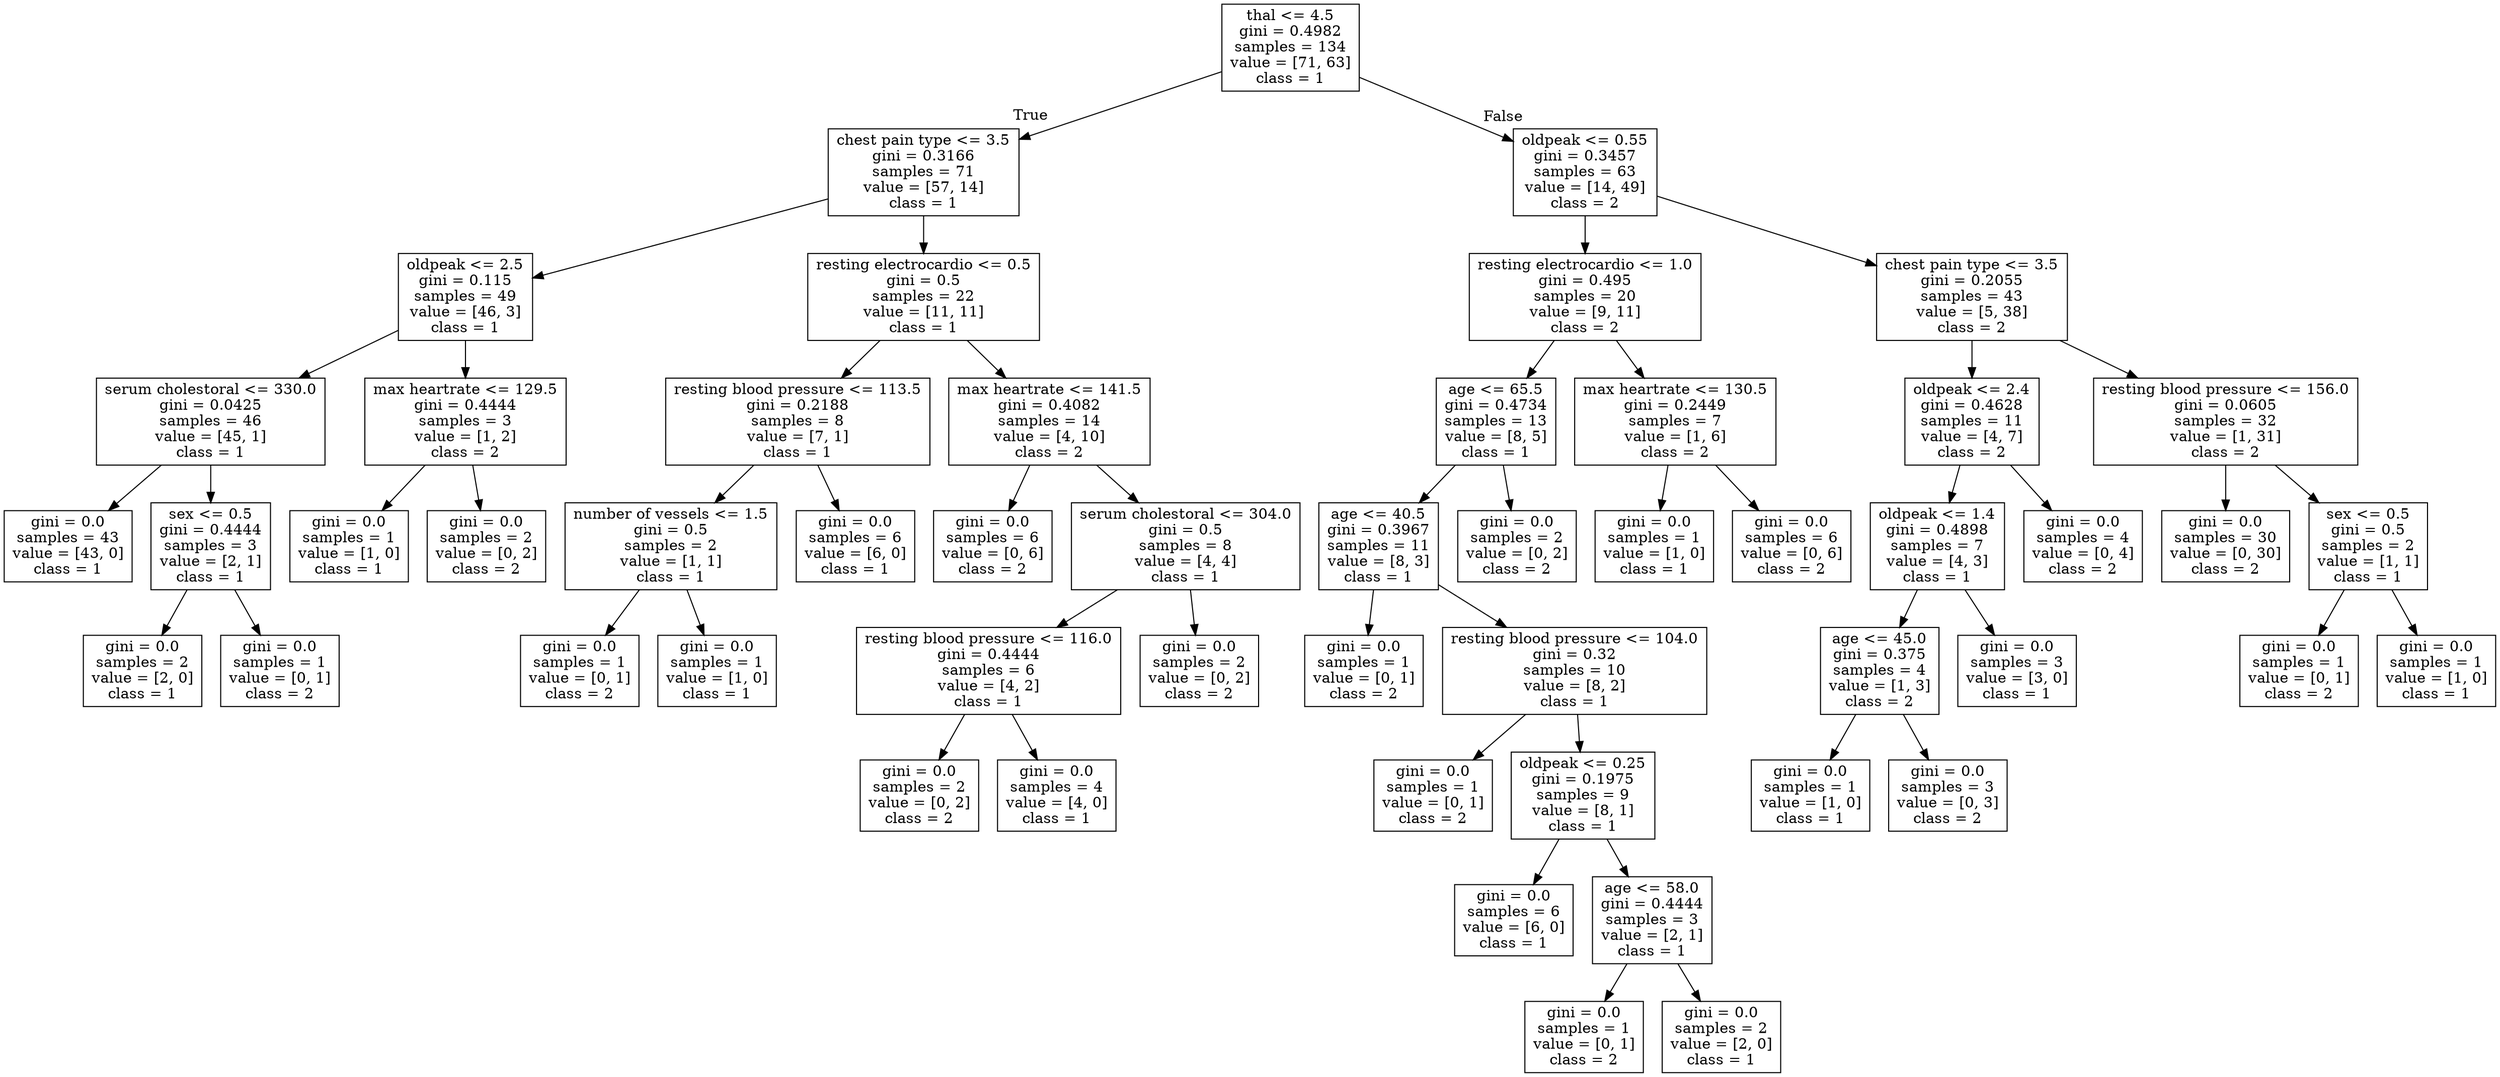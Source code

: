 digraph Tree {
node [shape=box] ;
0 [label="thal <= 4.5\ngini = 0.4982\nsamples = 134\nvalue = [71, 63]\nclass = 1"] ;
1 [label="chest pain type <= 3.5\ngini = 0.3166\nsamples = 71\nvalue = [57, 14]\nclass = 1"] ;
0 -> 1 [labeldistance=2.5, labelangle=45, headlabel="True"] ;
2 [label="oldpeak <= 2.5\ngini = 0.115\nsamples = 49\nvalue = [46, 3]\nclass = 1"] ;
1 -> 2 ;
3 [label="serum cholestoral <= 330.0\ngini = 0.0425\nsamples = 46\nvalue = [45, 1]\nclass = 1"] ;
2 -> 3 ;
4 [label="gini = 0.0\nsamples = 43\nvalue = [43, 0]\nclass = 1"] ;
3 -> 4 ;
5 [label="sex <= 0.5\ngini = 0.4444\nsamples = 3\nvalue = [2, 1]\nclass = 1"] ;
3 -> 5 ;
6 [label="gini = 0.0\nsamples = 2\nvalue = [2, 0]\nclass = 1"] ;
5 -> 6 ;
7 [label="gini = 0.0\nsamples = 1\nvalue = [0, 1]\nclass = 2"] ;
5 -> 7 ;
8 [label="max heartrate <= 129.5\ngini = 0.4444\nsamples = 3\nvalue = [1, 2]\nclass = 2"] ;
2 -> 8 ;
9 [label="gini = 0.0\nsamples = 1\nvalue = [1, 0]\nclass = 1"] ;
8 -> 9 ;
10 [label="gini = 0.0\nsamples = 2\nvalue = [0, 2]\nclass = 2"] ;
8 -> 10 ;
11 [label="resting electrocardio <= 0.5\ngini = 0.5\nsamples = 22\nvalue = [11, 11]\nclass = 1"] ;
1 -> 11 ;
12 [label="resting blood pressure <= 113.5\ngini = 0.2188\nsamples = 8\nvalue = [7, 1]\nclass = 1"] ;
11 -> 12 ;
13 [label="number of vessels <= 1.5\ngini = 0.5\nsamples = 2\nvalue = [1, 1]\nclass = 1"] ;
12 -> 13 ;
14 [label="gini = 0.0\nsamples = 1\nvalue = [0, 1]\nclass = 2"] ;
13 -> 14 ;
15 [label="gini = 0.0\nsamples = 1\nvalue = [1, 0]\nclass = 1"] ;
13 -> 15 ;
16 [label="gini = 0.0\nsamples = 6\nvalue = [6, 0]\nclass = 1"] ;
12 -> 16 ;
17 [label="max heartrate <= 141.5\ngini = 0.4082\nsamples = 14\nvalue = [4, 10]\nclass = 2"] ;
11 -> 17 ;
18 [label="gini = 0.0\nsamples = 6\nvalue = [0, 6]\nclass = 2"] ;
17 -> 18 ;
19 [label="serum cholestoral <= 304.0\ngini = 0.5\nsamples = 8\nvalue = [4, 4]\nclass = 1"] ;
17 -> 19 ;
20 [label="resting blood pressure <= 116.0\ngini = 0.4444\nsamples = 6\nvalue = [4, 2]\nclass = 1"] ;
19 -> 20 ;
21 [label="gini = 0.0\nsamples = 2\nvalue = [0, 2]\nclass = 2"] ;
20 -> 21 ;
22 [label="gini = 0.0\nsamples = 4\nvalue = [4, 0]\nclass = 1"] ;
20 -> 22 ;
23 [label="gini = 0.0\nsamples = 2\nvalue = [0, 2]\nclass = 2"] ;
19 -> 23 ;
24 [label="oldpeak <= 0.55\ngini = 0.3457\nsamples = 63\nvalue = [14, 49]\nclass = 2"] ;
0 -> 24 [labeldistance=2.5, labelangle=-45, headlabel="False"] ;
25 [label="resting electrocardio <= 1.0\ngini = 0.495\nsamples = 20\nvalue = [9, 11]\nclass = 2"] ;
24 -> 25 ;
26 [label="age <= 65.5\ngini = 0.4734\nsamples = 13\nvalue = [8, 5]\nclass = 1"] ;
25 -> 26 ;
27 [label="age <= 40.5\ngini = 0.3967\nsamples = 11\nvalue = [8, 3]\nclass = 1"] ;
26 -> 27 ;
28 [label="gini = 0.0\nsamples = 1\nvalue = [0, 1]\nclass = 2"] ;
27 -> 28 ;
29 [label="resting blood pressure <= 104.0\ngini = 0.32\nsamples = 10\nvalue = [8, 2]\nclass = 1"] ;
27 -> 29 ;
30 [label="gini = 0.0\nsamples = 1\nvalue = [0, 1]\nclass = 2"] ;
29 -> 30 ;
31 [label="oldpeak <= 0.25\ngini = 0.1975\nsamples = 9\nvalue = [8, 1]\nclass = 1"] ;
29 -> 31 ;
32 [label="gini = 0.0\nsamples = 6\nvalue = [6, 0]\nclass = 1"] ;
31 -> 32 ;
33 [label="age <= 58.0\ngini = 0.4444\nsamples = 3\nvalue = [2, 1]\nclass = 1"] ;
31 -> 33 ;
34 [label="gini = 0.0\nsamples = 1\nvalue = [0, 1]\nclass = 2"] ;
33 -> 34 ;
35 [label="gini = 0.0\nsamples = 2\nvalue = [2, 0]\nclass = 1"] ;
33 -> 35 ;
36 [label="gini = 0.0\nsamples = 2\nvalue = [0, 2]\nclass = 2"] ;
26 -> 36 ;
37 [label="max heartrate <= 130.5\ngini = 0.2449\nsamples = 7\nvalue = [1, 6]\nclass = 2"] ;
25 -> 37 ;
38 [label="gini = 0.0\nsamples = 1\nvalue = [1, 0]\nclass = 1"] ;
37 -> 38 ;
39 [label="gini = 0.0\nsamples = 6\nvalue = [0, 6]\nclass = 2"] ;
37 -> 39 ;
40 [label="chest pain type <= 3.5\ngini = 0.2055\nsamples = 43\nvalue = [5, 38]\nclass = 2"] ;
24 -> 40 ;
41 [label="oldpeak <= 2.4\ngini = 0.4628\nsamples = 11\nvalue = [4, 7]\nclass = 2"] ;
40 -> 41 ;
42 [label="oldpeak <= 1.4\ngini = 0.4898\nsamples = 7\nvalue = [4, 3]\nclass = 1"] ;
41 -> 42 ;
43 [label="age <= 45.0\ngini = 0.375\nsamples = 4\nvalue = [1, 3]\nclass = 2"] ;
42 -> 43 ;
44 [label="gini = 0.0\nsamples = 1\nvalue = [1, 0]\nclass = 1"] ;
43 -> 44 ;
45 [label="gini = 0.0\nsamples = 3\nvalue = [0, 3]\nclass = 2"] ;
43 -> 45 ;
46 [label="gini = 0.0\nsamples = 3\nvalue = [3, 0]\nclass = 1"] ;
42 -> 46 ;
47 [label="gini = 0.0\nsamples = 4\nvalue = [0, 4]\nclass = 2"] ;
41 -> 47 ;
48 [label="resting blood pressure <= 156.0\ngini = 0.0605\nsamples = 32\nvalue = [1, 31]\nclass = 2"] ;
40 -> 48 ;
49 [label="gini = 0.0\nsamples = 30\nvalue = [0, 30]\nclass = 2"] ;
48 -> 49 ;
50 [label="sex <= 0.5\ngini = 0.5\nsamples = 2\nvalue = [1, 1]\nclass = 1"] ;
48 -> 50 ;
51 [label="gini = 0.0\nsamples = 1\nvalue = [0, 1]\nclass = 2"] ;
50 -> 51 ;
52 [label="gini = 0.0\nsamples = 1\nvalue = [1, 0]\nclass = 1"] ;
50 -> 52 ;
}